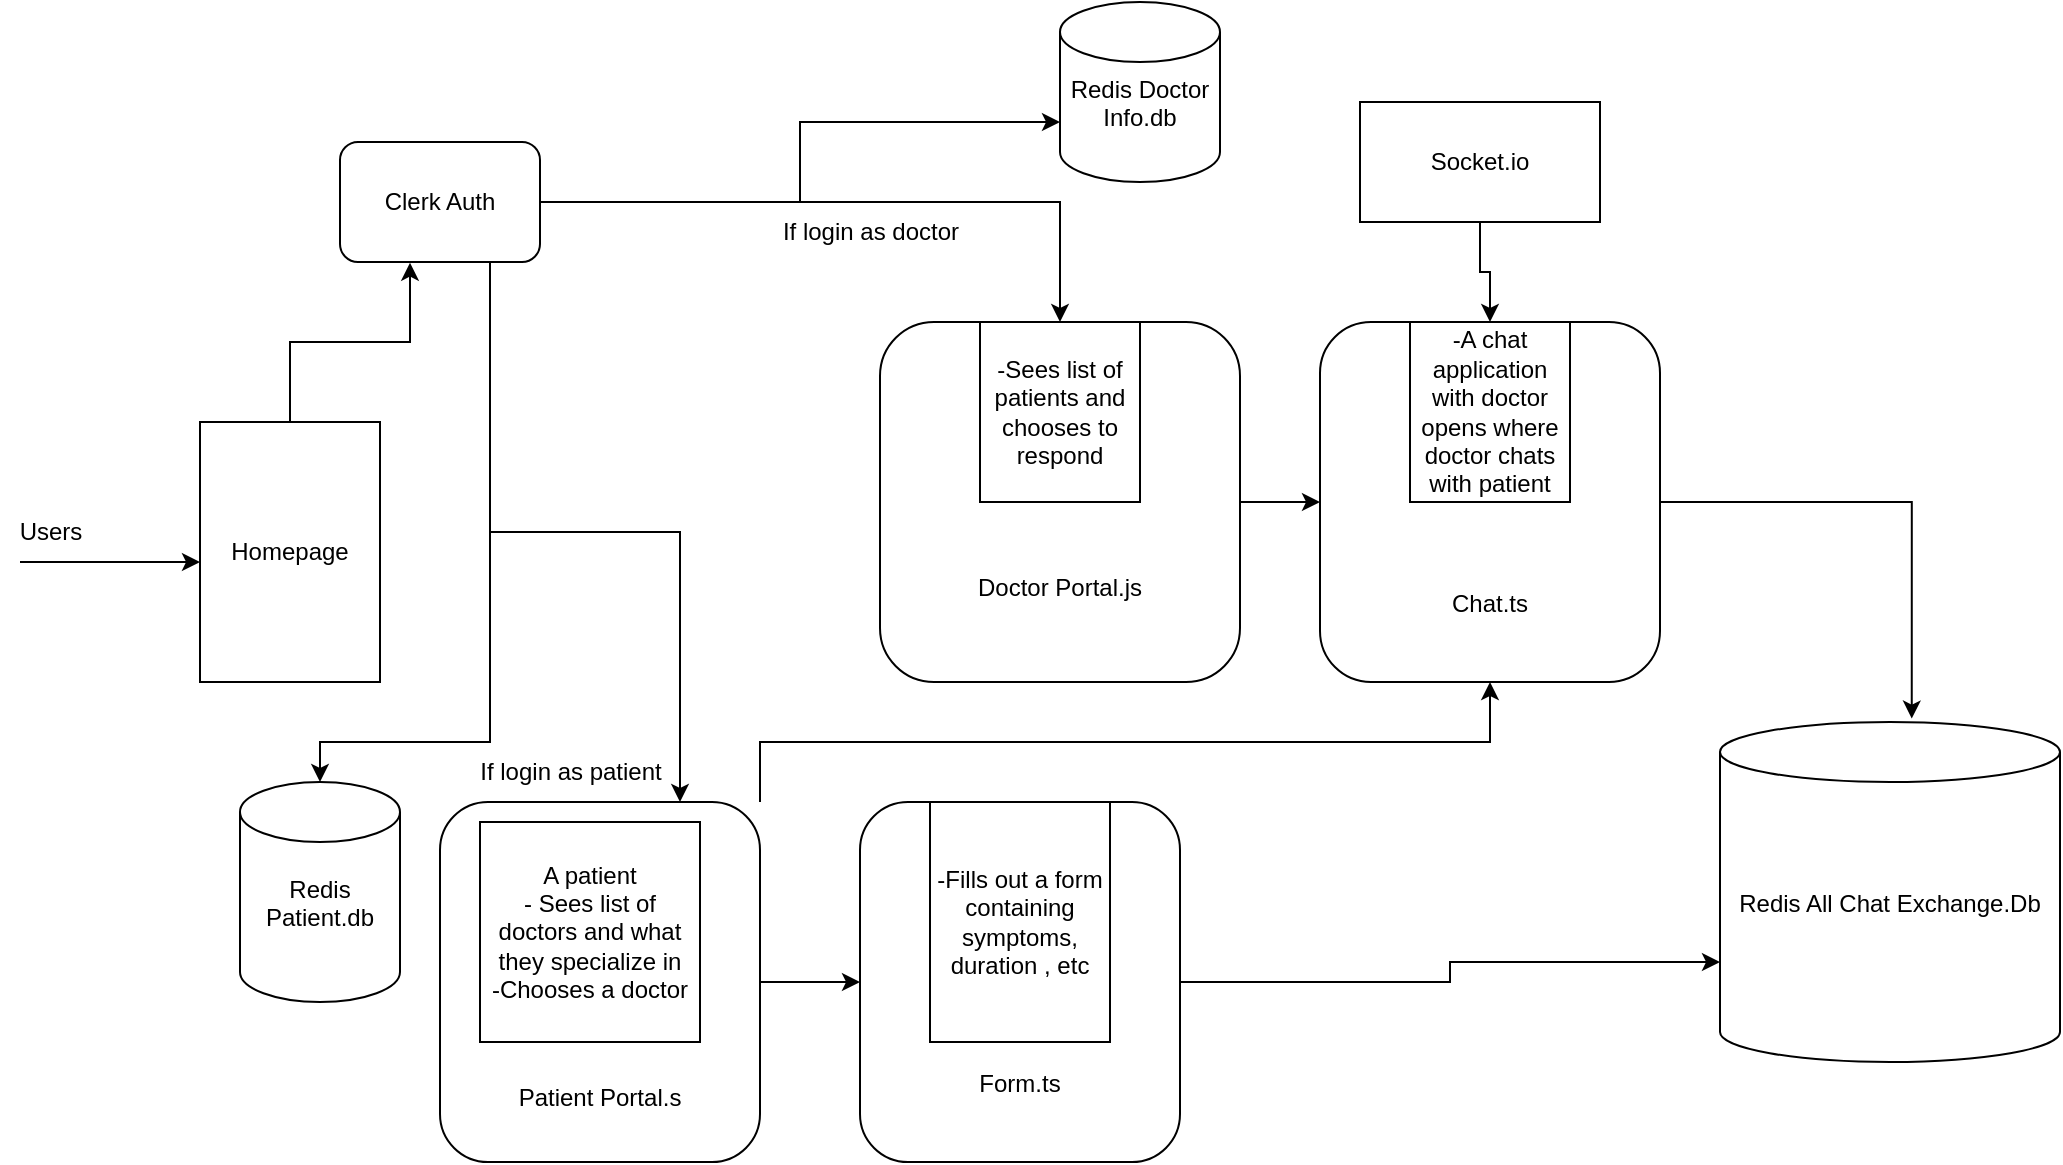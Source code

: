 <mxfile version="26.2.12">
  <diagram name="Page-1" id="AOaYOqKBVDxkVdZkEHQV">
    <mxGraphModel dx="2054" dy="659" grid="1" gridSize="10" guides="1" tooltips="1" connect="1" arrows="1" fold="1" page="1" pageScale="1" pageWidth="850" pageHeight="1100" math="0" shadow="0">
      <root>
        <mxCell id="0" />
        <mxCell id="1" parent="0" />
        <mxCell id="qhTbAX9_xRg0_p-0OucP-16" style="edgeStyle=orthogonalEdgeStyle;rounded=0;orthogonalLoop=1;jettySize=auto;html=1;exitX=0.75;exitY=1;exitDx=0;exitDy=0;entryX=0.75;entryY=0;entryDx=0;entryDy=0;" edge="1" parent="1" source="qhTbAX9_xRg0_p-0OucP-2" target="qhTbAX9_xRg0_p-0OucP-10">
          <mxGeometry relative="1" as="geometry" />
        </mxCell>
        <mxCell id="qhTbAX9_xRg0_p-0OucP-17" style="edgeStyle=orthogonalEdgeStyle;rounded=0;orthogonalLoop=1;jettySize=auto;html=1;entryX=0.5;entryY=0;entryDx=0;entryDy=0;" edge="1" parent="1" source="qhTbAX9_xRg0_p-0OucP-2" target="qhTbAX9_xRg0_p-0OucP-11">
          <mxGeometry relative="1" as="geometry" />
        </mxCell>
        <mxCell id="qhTbAX9_xRg0_p-0OucP-34" style="edgeStyle=orthogonalEdgeStyle;rounded=0;orthogonalLoop=1;jettySize=auto;html=1;exitX=0.75;exitY=1;exitDx=0;exitDy=0;" edge="1" parent="1" source="qhTbAX9_xRg0_p-0OucP-2" target="qhTbAX9_xRg0_p-0OucP-31">
          <mxGeometry relative="1" as="geometry">
            <mxPoint x="195" y="320" as="targetPoint" />
            <Array as="points">
              <mxPoint x="195" y="400" />
              <mxPoint x="110" y="400" />
            </Array>
          </mxGeometry>
        </mxCell>
        <mxCell id="qhTbAX9_xRg0_p-0OucP-2" value="Clerk Auth" style="rounded=1;whiteSpace=wrap;html=1;" vertex="1" parent="1">
          <mxGeometry x="120" y="100" width="100" height="60" as="geometry" />
        </mxCell>
        <mxCell id="qhTbAX9_xRg0_p-0OucP-4" value="" style="endArrow=classic;html=1;rounded=0;" edge="1" parent="1">
          <mxGeometry width="50" height="50" relative="1" as="geometry">
            <mxPoint x="-40" y="310" as="sourcePoint" />
            <mxPoint x="50" y="310" as="targetPoint" />
          </mxGeometry>
        </mxCell>
        <mxCell id="qhTbAX9_xRg0_p-0OucP-5" style="edgeStyle=orthogonalEdgeStyle;rounded=0;orthogonalLoop=1;jettySize=auto;html=1;entryX=0.35;entryY=1.006;entryDx=0;entryDy=0;entryPerimeter=0;" edge="1" parent="1" source="qhTbAX9_xRg0_p-0OucP-1" target="qhTbAX9_xRg0_p-0OucP-2">
          <mxGeometry relative="1" as="geometry" />
        </mxCell>
        <mxCell id="qhTbAX9_xRg0_p-0OucP-6" value="If login as doctor" style="text;html=1;align=center;verticalAlign=middle;resizable=0;points=[];autosize=1;strokeColor=none;fillColor=none;" vertex="1" parent="1">
          <mxGeometry x="330" y="130" width="110" height="30" as="geometry" />
        </mxCell>
        <mxCell id="qhTbAX9_xRg0_p-0OucP-21" style="edgeStyle=orthogonalEdgeStyle;rounded=0;orthogonalLoop=1;jettySize=auto;html=1;exitX=1;exitY=0.5;exitDx=0;exitDy=0;entryX=0;entryY=0.5;entryDx=0;entryDy=0;" edge="1" parent="1" source="qhTbAX9_xRg0_p-0OucP-10" target="qhTbAX9_xRg0_p-0OucP-20">
          <mxGeometry relative="1" as="geometry" />
        </mxCell>
        <mxCell id="qhTbAX9_xRg0_p-0OucP-30" style="edgeStyle=orthogonalEdgeStyle;rounded=0;orthogonalLoop=1;jettySize=auto;html=1;exitX=1;exitY=0;exitDx=0;exitDy=0;entryX=0.5;entryY=1;entryDx=0;entryDy=0;" edge="1" parent="1" source="qhTbAX9_xRg0_p-0OucP-10" target="qhTbAX9_xRg0_p-0OucP-24">
          <mxGeometry relative="1" as="geometry" />
        </mxCell>
        <mxCell id="qhTbAX9_xRg0_p-0OucP-10" value="&lt;div&gt;&lt;br&gt;&lt;/div&gt;&lt;div&gt;&lt;br&gt;&lt;/div&gt;&lt;div&gt;&lt;br&gt;&lt;/div&gt;&lt;div&gt;&lt;br&gt;&lt;/div&gt;&lt;div&gt;&lt;br&gt;&lt;/div&gt;&lt;div&gt;&lt;br&gt;&lt;/div&gt;&lt;div&gt;&lt;br&gt;&lt;/div&gt;&lt;div&gt;&lt;br&gt;&lt;/div&gt;&lt;div&gt;Patient Portal.s&lt;/div&gt;" style="rounded=1;whiteSpace=wrap;html=1;" vertex="1" parent="1">
          <mxGeometry x="170" y="430" width="160" height="180" as="geometry" />
        </mxCell>
        <mxCell id="qhTbAX9_xRg0_p-0OucP-29" style="edgeStyle=orthogonalEdgeStyle;rounded=0;orthogonalLoop=1;jettySize=auto;html=1;exitX=1;exitY=0.5;exitDx=0;exitDy=0;entryX=0;entryY=0.5;entryDx=0;entryDy=0;" edge="1" parent="1" source="qhTbAX9_xRg0_p-0OucP-11" target="qhTbAX9_xRg0_p-0OucP-24">
          <mxGeometry relative="1" as="geometry" />
        </mxCell>
        <mxCell id="qhTbAX9_xRg0_p-0OucP-11" value="&lt;div&gt;&lt;br&gt;&lt;/div&gt;&lt;div&gt;&lt;br&gt;&lt;/div&gt;&lt;div&gt;&lt;br&gt;&lt;/div&gt;&lt;div&gt;&lt;br&gt;&lt;/div&gt;&lt;div&gt;&lt;br&gt;&lt;/div&gt;&lt;div&gt;&lt;br&gt;&lt;/div&gt;&lt;div&gt;Doctor Portal.js&lt;/div&gt;" style="rounded=1;whiteSpace=wrap;html=1;" vertex="1" parent="1">
          <mxGeometry x="390" y="190" width="180" height="180" as="geometry" />
        </mxCell>
        <mxCell id="qhTbAX9_xRg0_p-0OucP-12" value="If login as patient" style="text;html=1;align=center;verticalAlign=middle;resizable=0;points=[];autosize=1;strokeColor=none;fillColor=none;" vertex="1" parent="1">
          <mxGeometry x="180" y="400" width="110" height="30" as="geometry" />
        </mxCell>
        <mxCell id="qhTbAX9_xRg0_p-0OucP-18" value="&lt;div&gt;A patient&lt;/div&gt;&lt;div&gt;- Sees list of doctors and what they specialize in&lt;/div&gt;&lt;div&gt;-Chooses a doctor&lt;/div&gt;" style="rounded=0;whiteSpace=wrap;html=1;" vertex="1" parent="1">
          <mxGeometry x="190" y="440" width="110" height="110" as="geometry" />
        </mxCell>
        <mxCell id="qhTbAX9_xRg0_p-0OucP-20" value="&lt;br&gt;&lt;div&gt;&lt;br&gt;&lt;/div&gt;&lt;div&gt;&lt;br&gt;&lt;/div&gt;&lt;div&gt;&lt;br&gt;&lt;/div&gt;&lt;div&gt;&lt;br&gt;&lt;/div&gt;&lt;div&gt;&lt;br&gt;&lt;/div&gt;&lt;div&gt;&lt;br&gt;&lt;/div&gt;&lt;div&gt;Form.ts&lt;/div&gt;" style="rounded=1;whiteSpace=wrap;html=1;" vertex="1" parent="1">
          <mxGeometry x="380" y="430" width="160" height="180" as="geometry" />
        </mxCell>
        <mxCell id="qhTbAX9_xRg0_p-0OucP-22" value="-Fills out a form containing symptoms, duration , etc" style="rounded=0;whiteSpace=wrap;html=1;" vertex="1" parent="1">
          <mxGeometry x="415" y="430" width="90" height="120" as="geometry" />
        </mxCell>
        <mxCell id="qhTbAX9_xRg0_p-0OucP-23" value="-Sees list of patients and chooses to respond " style="rounded=0;whiteSpace=wrap;html=1;" vertex="1" parent="1">
          <mxGeometry x="440" y="190" width="80" height="90" as="geometry" />
        </mxCell>
        <mxCell id="qhTbAX9_xRg0_p-0OucP-24" value="&lt;div&gt;&lt;br&gt;&lt;/div&gt;&lt;div&gt;&lt;br&gt;&lt;/div&gt;&lt;div&gt;&lt;br&gt;&lt;/div&gt;&lt;div&gt;&lt;br&gt;&lt;/div&gt;&lt;div&gt;&lt;br&gt;&lt;/div&gt;&lt;div&gt;&lt;br&gt;&lt;/div&gt;&lt;div&gt;&lt;br&gt;&lt;/div&gt;&lt;div&gt;Chat.ts&lt;/div&gt;" style="rounded=1;whiteSpace=wrap;html=1;" vertex="1" parent="1">
          <mxGeometry x="610" y="190" width="170" height="180" as="geometry" />
        </mxCell>
        <mxCell id="qhTbAX9_xRg0_p-0OucP-25" value="-A chat application with doctor opens where doctor chats with patient" style="rounded=0;whiteSpace=wrap;html=1;" vertex="1" parent="1">
          <mxGeometry x="655" y="190" width="80" height="90" as="geometry" />
        </mxCell>
        <mxCell id="qhTbAX9_xRg0_p-0OucP-28" style="edgeStyle=orthogonalEdgeStyle;rounded=0;orthogonalLoop=1;jettySize=auto;html=1;exitX=0.5;exitY=1;exitDx=0;exitDy=0;" edge="1" parent="1" source="qhTbAX9_xRg0_p-0OucP-26" target="qhTbAX9_xRg0_p-0OucP-25">
          <mxGeometry relative="1" as="geometry" />
        </mxCell>
        <mxCell id="qhTbAX9_xRg0_p-0OucP-26" value="&lt;div&gt;Socket.io&lt;/div&gt;" style="rounded=0;whiteSpace=wrap;html=1;" vertex="1" parent="1">
          <mxGeometry x="630" y="80" width="120" height="60" as="geometry" />
        </mxCell>
        <mxCell id="qhTbAX9_xRg0_p-0OucP-31" value="&lt;div&gt;Redis Patient.db&lt;/div&gt;&lt;div&gt;&lt;br&gt;&lt;/div&gt;" style="shape=cylinder3;whiteSpace=wrap;html=1;boundedLbl=1;backgroundOutline=1;size=15;" vertex="1" parent="1">
          <mxGeometry x="70" y="420" width="80" height="110" as="geometry" />
        </mxCell>
        <mxCell id="qhTbAX9_xRg0_p-0OucP-32" value="&lt;div&gt;Redis Doctor Info.db&lt;/div&gt;&lt;div&gt;&lt;br&gt;&lt;/div&gt;" style="shape=cylinder3;whiteSpace=wrap;html=1;boundedLbl=1;backgroundOutline=1;size=15;" vertex="1" parent="1">
          <mxGeometry x="480" y="30" width="80" height="90" as="geometry" />
        </mxCell>
        <mxCell id="qhTbAX9_xRg0_p-0OucP-33" style="edgeStyle=orthogonalEdgeStyle;rounded=0;orthogonalLoop=1;jettySize=auto;html=1;exitX=1;exitY=0.5;exitDx=0;exitDy=0;entryX=0;entryY=0;entryDx=0;entryDy=60;entryPerimeter=0;" edge="1" parent="1" source="qhTbAX9_xRg0_p-0OucP-2" target="qhTbAX9_xRg0_p-0OucP-32">
          <mxGeometry relative="1" as="geometry" />
        </mxCell>
        <mxCell id="qhTbAX9_xRg0_p-0OucP-1" value="Homepage" style="rounded=0;whiteSpace=wrap;html=1;" vertex="1" parent="1">
          <mxGeometry x="50" y="240" width="90" height="130" as="geometry" />
        </mxCell>
        <mxCell id="qhTbAX9_xRg0_p-0OucP-35" value="&lt;div&gt;Redis All Chat Exchange.Db&lt;/div&gt;&lt;div&gt;&lt;br&gt;&lt;/div&gt;" style="shape=cylinder3;whiteSpace=wrap;html=1;boundedLbl=1;backgroundOutline=1;size=15;" vertex="1" parent="1">
          <mxGeometry x="810" y="390" width="170" height="170" as="geometry" />
        </mxCell>
        <mxCell id="qhTbAX9_xRg0_p-0OucP-37" style="edgeStyle=orthogonalEdgeStyle;rounded=0;orthogonalLoop=1;jettySize=auto;html=1;exitX=1;exitY=0.5;exitDx=0;exitDy=0;entryX=0.564;entryY=-0.01;entryDx=0;entryDy=0;entryPerimeter=0;" edge="1" parent="1" source="qhTbAX9_xRg0_p-0OucP-24" target="qhTbAX9_xRg0_p-0OucP-35">
          <mxGeometry relative="1" as="geometry" />
        </mxCell>
        <mxCell id="qhTbAX9_xRg0_p-0OucP-38" style="edgeStyle=orthogonalEdgeStyle;rounded=0;orthogonalLoop=1;jettySize=auto;html=1;exitX=1;exitY=0.5;exitDx=0;exitDy=0;entryX=0;entryY=0;entryDx=0;entryDy=120;entryPerimeter=0;" edge="1" parent="1" source="qhTbAX9_xRg0_p-0OucP-20" target="qhTbAX9_xRg0_p-0OucP-35">
          <mxGeometry relative="1" as="geometry" />
        </mxCell>
        <mxCell id="qhTbAX9_xRg0_p-0OucP-39" value="&lt;div&gt;Users&lt;/div&gt;" style="text;html=1;align=center;verticalAlign=middle;resizable=0;points=[];autosize=1;strokeColor=none;fillColor=none;" vertex="1" parent="1">
          <mxGeometry x="-50" y="280" width="50" height="30" as="geometry" />
        </mxCell>
      </root>
    </mxGraphModel>
  </diagram>
</mxfile>
